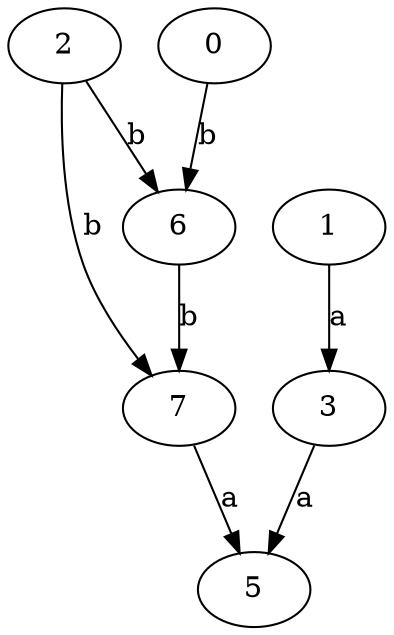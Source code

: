 strict digraph  {
0;
3;
1;
5;
6;
2;
7;
0 -> 6  [label=b];
3 -> 5  [label=a];
1 -> 3  [label=a];
6 -> 7  [label=b];
2 -> 6  [label=b];
2 -> 7  [label=b];
7 -> 5  [label=a];
}
